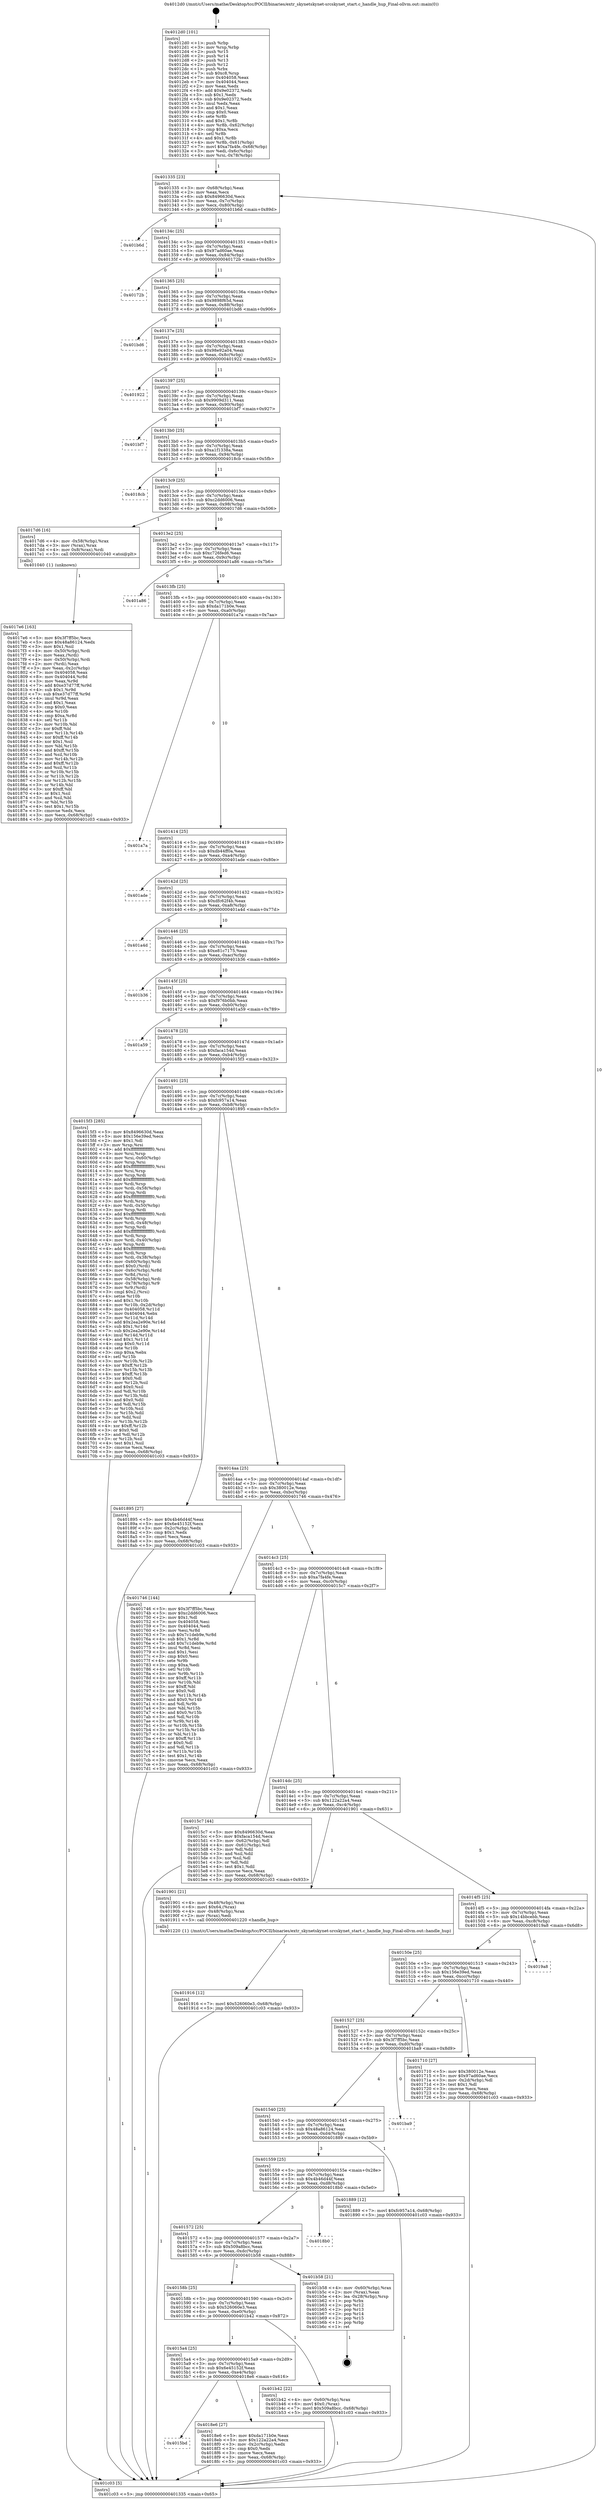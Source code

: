 digraph "0x4012d0" {
  label = "0x4012d0 (/mnt/c/Users/mathe/Desktop/tcc/POCII/binaries/extr_skynetskynet-srcskynet_start.c_handle_hup_Final-ollvm.out::main(0))"
  labelloc = "t"
  node[shape=record]

  Entry [label="",width=0.3,height=0.3,shape=circle,fillcolor=black,style=filled]
  "0x401335" [label="{
     0x401335 [23]\l
     | [instrs]\l
     &nbsp;&nbsp;0x401335 \<+3\>: mov -0x68(%rbp),%eax\l
     &nbsp;&nbsp;0x401338 \<+2\>: mov %eax,%ecx\l
     &nbsp;&nbsp;0x40133a \<+6\>: sub $0x8496630d,%ecx\l
     &nbsp;&nbsp;0x401340 \<+3\>: mov %eax,-0x7c(%rbp)\l
     &nbsp;&nbsp;0x401343 \<+3\>: mov %ecx,-0x80(%rbp)\l
     &nbsp;&nbsp;0x401346 \<+6\>: je 0000000000401b6d \<main+0x89d\>\l
  }"]
  "0x401b6d" [label="{
     0x401b6d\l
  }", style=dashed]
  "0x40134c" [label="{
     0x40134c [25]\l
     | [instrs]\l
     &nbsp;&nbsp;0x40134c \<+5\>: jmp 0000000000401351 \<main+0x81\>\l
     &nbsp;&nbsp;0x401351 \<+3\>: mov -0x7c(%rbp),%eax\l
     &nbsp;&nbsp;0x401354 \<+5\>: sub $0x97ad60ae,%eax\l
     &nbsp;&nbsp;0x401359 \<+6\>: mov %eax,-0x84(%rbp)\l
     &nbsp;&nbsp;0x40135f \<+6\>: je 000000000040172b \<main+0x45b\>\l
  }"]
  Exit [label="",width=0.3,height=0.3,shape=circle,fillcolor=black,style=filled,peripheries=2]
  "0x40172b" [label="{
     0x40172b\l
  }", style=dashed]
  "0x401365" [label="{
     0x401365 [25]\l
     | [instrs]\l
     &nbsp;&nbsp;0x401365 \<+5\>: jmp 000000000040136a \<main+0x9a\>\l
     &nbsp;&nbsp;0x40136a \<+3\>: mov -0x7c(%rbp),%eax\l
     &nbsp;&nbsp;0x40136d \<+5\>: sub $0x9898f65d,%eax\l
     &nbsp;&nbsp;0x401372 \<+6\>: mov %eax,-0x88(%rbp)\l
     &nbsp;&nbsp;0x401378 \<+6\>: je 0000000000401bd6 \<main+0x906\>\l
  }"]
  "0x401916" [label="{
     0x401916 [12]\l
     | [instrs]\l
     &nbsp;&nbsp;0x401916 \<+7\>: movl $0x526060e3,-0x68(%rbp)\l
     &nbsp;&nbsp;0x40191d \<+5\>: jmp 0000000000401c03 \<main+0x933\>\l
  }"]
  "0x401bd6" [label="{
     0x401bd6\l
  }", style=dashed]
  "0x40137e" [label="{
     0x40137e [25]\l
     | [instrs]\l
     &nbsp;&nbsp;0x40137e \<+5\>: jmp 0000000000401383 \<main+0xb3\>\l
     &nbsp;&nbsp;0x401383 \<+3\>: mov -0x7c(%rbp),%eax\l
     &nbsp;&nbsp;0x401386 \<+5\>: sub $0x98e92a04,%eax\l
     &nbsp;&nbsp;0x40138b \<+6\>: mov %eax,-0x8c(%rbp)\l
     &nbsp;&nbsp;0x401391 \<+6\>: je 0000000000401922 \<main+0x652\>\l
  }"]
  "0x4015bd" [label="{
     0x4015bd\l
  }", style=dashed]
  "0x401922" [label="{
     0x401922\l
  }", style=dashed]
  "0x401397" [label="{
     0x401397 [25]\l
     | [instrs]\l
     &nbsp;&nbsp;0x401397 \<+5\>: jmp 000000000040139c \<main+0xcc\>\l
     &nbsp;&nbsp;0x40139c \<+3\>: mov -0x7c(%rbp),%eax\l
     &nbsp;&nbsp;0x40139f \<+5\>: sub $0x9909d311,%eax\l
     &nbsp;&nbsp;0x4013a4 \<+6\>: mov %eax,-0x90(%rbp)\l
     &nbsp;&nbsp;0x4013aa \<+6\>: je 0000000000401bf7 \<main+0x927\>\l
  }"]
  "0x4018e6" [label="{
     0x4018e6 [27]\l
     | [instrs]\l
     &nbsp;&nbsp;0x4018e6 \<+5\>: mov $0xda171b0e,%eax\l
     &nbsp;&nbsp;0x4018eb \<+5\>: mov $0x122a22a4,%ecx\l
     &nbsp;&nbsp;0x4018f0 \<+3\>: mov -0x2c(%rbp),%edx\l
     &nbsp;&nbsp;0x4018f3 \<+3\>: cmp $0x0,%edx\l
     &nbsp;&nbsp;0x4018f6 \<+3\>: cmove %ecx,%eax\l
     &nbsp;&nbsp;0x4018f9 \<+3\>: mov %eax,-0x68(%rbp)\l
     &nbsp;&nbsp;0x4018fc \<+5\>: jmp 0000000000401c03 \<main+0x933\>\l
  }"]
  "0x401bf7" [label="{
     0x401bf7\l
  }", style=dashed]
  "0x4013b0" [label="{
     0x4013b0 [25]\l
     | [instrs]\l
     &nbsp;&nbsp;0x4013b0 \<+5\>: jmp 00000000004013b5 \<main+0xe5\>\l
     &nbsp;&nbsp;0x4013b5 \<+3\>: mov -0x7c(%rbp),%eax\l
     &nbsp;&nbsp;0x4013b8 \<+5\>: sub $0xa1f1338a,%eax\l
     &nbsp;&nbsp;0x4013bd \<+6\>: mov %eax,-0x94(%rbp)\l
     &nbsp;&nbsp;0x4013c3 \<+6\>: je 00000000004018cb \<main+0x5fb\>\l
  }"]
  "0x4015a4" [label="{
     0x4015a4 [25]\l
     | [instrs]\l
     &nbsp;&nbsp;0x4015a4 \<+5\>: jmp 00000000004015a9 \<main+0x2d9\>\l
     &nbsp;&nbsp;0x4015a9 \<+3\>: mov -0x7c(%rbp),%eax\l
     &nbsp;&nbsp;0x4015ac \<+5\>: sub $0x6e45152f,%eax\l
     &nbsp;&nbsp;0x4015b1 \<+6\>: mov %eax,-0xe4(%rbp)\l
     &nbsp;&nbsp;0x4015b7 \<+6\>: je 00000000004018e6 \<main+0x616\>\l
  }"]
  "0x4018cb" [label="{
     0x4018cb\l
  }", style=dashed]
  "0x4013c9" [label="{
     0x4013c9 [25]\l
     | [instrs]\l
     &nbsp;&nbsp;0x4013c9 \<+5\>: jmp 00000000004013ce \<main+0xfe\>\l
     &nbsp;&nbsp;0x4013ce \<+3\>: mov -0x7c(%rbp),%eax\l
     &nbsp;&nbsp;0x4013d1 \<+5\>: sub $0xc2dd6006,%eax\l
     &nbsp;&nbsp;0x4013d6 \<+6\>: mov %eax,-0x98(%rbp)\l
     &nbsp;&nbsp;0x4013dc \<+6\>: je 00000000004017d6 \<main+0x506\>\l
  }"]
  "0x401b42" [label="{
     0x401b42 [22]\l
     | [instrs]\l
     &nbsp;&nbsp;0x401b42 \<+4\>: mov -0x60(%rbp),%rax\l
     &nbsp;&nbsp;0x401b46 \<+6\>: movl $0x0,(%rax)\l
     &nbsp;&nbsp;0x401b4c \<+7\>: movl $0x509a8bcc,-0x68(%rbp)\l
     &nbsp;&nbsp;0x401b53 \<+5\>: jmp 0000000000401c03 \<main+0x933\>\l
  }"]
  "0x4017d6" [label="{
     0x4017d6 [16]\l
     | [instrs]\l
     &nbsp;&nbsp;0x4017d6 \<+4\>: mov -0x58(%rbp),%rax\l
     &nbsp;&nbsp;0x4017da \<+3\>: mov (%rax),%rax\l
     &nbsp;&nbsp;0x4017dd \<+4\>: mov 0x8(%rax),%rdi\l
     &nbsp;&nbsp;0x4017e1 \<+5\>: call 0000000000401040 \<atoi@plt\>\l
     | [calls]\l
     &nbsp;&nbsp;0x401040 \{1\} (unknown)\l
  }"]
  "0x4013e2" [label="{
     0x4013e2 [25]\l
     | [instrs]\l
     &nbsp;&nbsp;0x4013e2 \<+5\>: jmp 00000000004013e7 \<main+0x117\>\l
     &nbsp;&nbsp;0x4013e7 \<+3\>: mov -0x7c(%rbp),%eax\l
     &nbsp;&nbsp;0x4013ea \<+5\>: sub $0xc726fed6,%eax\l
     &nbsp;&nbsp;0x4013ef \<+6\>: mov %eax,-0x9c(%rbp)\l
     &nbsp;&nbsp;0x4013f5 \<+6\>: je 0000000000401a86 \<main+0x7b6\>\l
  }"]
  "0x40158b" [label="{
     0x40158b [25]\l
     | [instrs]\l
     &nbsp;&nbsp;0x40158b \<+5\>: jmp 0000000000401590 \<main+0x2c0\>\l
     &nbsp;&nbsp;0x401590 \<+3\>: mov -0x7c(%rbp),%eax\l
     &nbsp;&nbsp;0x401593 \<+5\>: sub $0x526060e3,%eax\l
     &nbsp;&nbsp;0x401598 \<+6\>: mov %eax,-0xe0(%rbp)\l
     &nbsp;&nbsp;0x40159e \<+6\>: je 0000000000401b42 \<main+0x872\>\l
  }"]
  "0x401a86" [label="{
     0x401a86\l
  }", style=dashed]
  "0x4013fb" [label="{
     0x4013fb [25]\l
     | [instrs]\l
     &nbsp;&nbsp;0x4013fb \<+5\>: jmp 0000000000401400 \<main+0x130\>\l
     &nbsp;&nbsp;0x401400 \<+3\>: mov -0x7c(%rbp),%eax\l
     &nbsp;&nbsp;0x401403 \<+5\>: sub $0xda171b0e,%eax\l
     &nbsp;&nbsp;0x401408 \<+6\>: mov %eax,-0xa0(%rbp)\l
     &nbsp;&nbsp;0x40140e \<+6\>: je 0000000000401a7a \<main+0x7aa\>\l
  }"]
  "0x401b58" [label="{
     0x401b58 [21]\l
     | [instrs]\l
     &nbsp;&nbsp;0x401b58 \<+4\>: mov -0x60(%rbp),%rax\l
     &nbsp;&nbsp;0x401b5c \<+2\>: mov (%rax),%eax\l
     &nbsp;&nbsp;0x401b5e \<+4\>: lea -0x28(%rbp),%rsp\l
     &nbsp;&nbsp;0x401b62 \<+1\>: pop %rbx\l
     &nbsp;&nbsp;0x401b63 \<+2\>: pop %r12\l
     &nbsp;&nbsp;0x401b65 \<+2\>: pop %r13\l
     &nbsp;&nbsp;0x401b67 \<+2\>: pop %r14\l
     &nbsp;&nbsp;0x401b69 \<+2\>: pop %r15\l
     &nbsp;&nbsp;0x401b6b \<+1\>: pop %rbp\l
     &nbsp;&nbsp;0x401b6c \<+1\>: ret\l
  }"]
  "0x401a7a" [label="{
     0x401a7a\l
  }", style=dashed]
  "0x401414" [label="{
     0x401414 [25]\l
     | [instrs]\l
     &nbsp;&nbsp;0x401414 \<+5\>: jmp 0000000000401419 \<main+0x149\>\l
     &nbsp;&nbsp;0x401419 \<+3\>: mov -0x7c(%rbp),%eax\l
     &nbsp;&nbsp;0x40141c \<+5\>: sub $0xdb44ff0a,%eax\l
     &nbsp;&nbsp;0x401421 \<+6\>: mov %eax,-0xa4(%rbp)\l
     &nbsp;&nbsp;0x401427 \<+6\>: je 0000000000401ade \<main+0x80e\>\l
  }"]
  "0x401572" [label="{
     0x401572 [25]\l
     | [instrs]\l
     &nbsp;&nbsp;0x401572 \<+5\>: jmp 0000000000401577 \<main+0x2a7\>\l
     &nbsp;&nbsp;0x401577 \<+3\>: mov -0x7c(%rbp),%eax\l
     &nbsp;&nbsp;0x40157a \<+5\>: sub $0x509a8bcc,%eax\l
     &nbsp;&nbsp;0x40157f \<+6\>: mov %eax,-0xdc(%rbp)\l
     &nbsp;&nbsp;0x401585 \<+6\>: je 0000000000401b58 \<main+0x888\>\l
  }"]
  "0x401ade" [label="{
     0x401ade\l
  }", style=dashed]
  "0x40142d" [label="{
     0x40142d [25]\l
     | [instrs]\l
     &nbsp;&nbsp;0x40142d \<+5\>: jmp 0000000000401432 \<main+0x162\>\l
     &nbsp;&nbsp;0x401432 \<+3\>: mov -0x7c(%rbp),%eax\l
     &nbsp;&nbsp;0x401435 \<+5\>: sub $0xdfc62f4b,%eax\l
     &nbsp;&nbsp;0x40143a \<+6\>: mov %eax,-0xa8(%rbp)\l
     &nbsp;&nbsp;0x401440 \<+6\>: je 0000000000401a4d \<main+0x77d\>\l
  }"]
  "0x4018b0" [label="{
     0x4018b0\l
  }", style=dashed]
  "0x401a4d" [label="{
     0x401a4d\l
  }", style=dashed]
  "0x401446" [label="{
     0x401446 [25]\l
     | [instrs]\l
     &nbsp;&nbsp;0x401446 \<+5\>: jmp 000000000040144b \<main+0x17b\>\l
     &nbsp;&nbsp;0x40144b \<+3\>: mov -0x7c(%rbp),%eax\l
     &nbsp;&nbsp;0x40144e \<+5\>: sub $0xe81c7175,%eax\l
     &nbsp;&nbsp;0x401453 \<+6\>: mov %eax,-0xac(%rbp)\l
     &nbsp;&nbsp;0x401459 \<+6\>: je 0000000000401b36 \<main+0x866\>\l
  }"]
  "0x401559" [label="{
     0x401559 [25]\l
     | [instrs]\l
     &nbsp;&nbsp;0x401559 \<+5\>: jmp 000000000040155e \<main+0x28e\>\l
     &nbsp;&nbsp;0x40155e \<+3\>: mov -0x7c(%rbp),%eax\l
     &nbsp;&nbsp;0x401561 \<+5\>: sub $0x4b46d44f,%eax\l
     &nbsp;&nbsp;0x401566 \<+6\>: mov %eax,-0xd8(%rbp)\l
     &nbsp;&nbsp;0x40156c \<+6\>: je 00000000004018b0 \<main+0x5e0\>\l
  }"]
  "0x401b36" [label="{
     0x401b36\l
  }", style=dashed]
  "0x40145f" [label="{
     0x40145f [25]\l
     | [instrs]\l
     &nbsp;&nbsp;0x40145f \<+5\>: jmp 0000000000401464 \<main+0x194\>\l
     &nbsp;&nbsp;0x401464 \<+3\>: mov -0x7c(%rbp),%eax\l
     &nbsp;&nbsp;0x401467 \<+5\>: sub $0xf976b0bb,%eax\l
     &nbsp;&nbsp;0x40146c \<+6\>: mov %eax,-0xb0(%rbp)\l
     &nbsp;&nbsp;0x401472 \<+6\>: je 0000000000401a59 \<main+0x789\>\l
  }"]
  "0x401889" [label="{
     0x401889 [12]\l
     | [instrs]\l
     &nbsp;&nbsp;0x401889 \<+7\>: movl $0xfc957a14,-0x68(%rbp)\l
     &nbsp;&nbsp;0x401890 \<+5\>: jmp 0000000000401c03 \<main+0x933\>\l
  }"]
  "0x401a59" [label="{
     0x401a59\l
  }", style=dashed]
  "0x401478" [label="{
     0x401478 [25]\l
     | [instrs]\l
     &nbsp;&nbsp;0x401478 \<+5\>: jmp 000000000040147d \<main+0x1ad\>\l
     &nbsp;&nbsp;0x40147d \<+3\>: mov -0x7c(%rbp),%eax\l
     &nbsp;&nbsp;0x401480 \<+5\>: sub $0xfaca154d,%eax\l
     &nbsp;&nbsp;0x401485 \<+6\>: mov %eax,-0xb4(%rbp)\l
     &nbsp;&nbsp;0x40148b \<+6\>: je 00000000004015f3 \<main+0x323\>\l
  }"]
  "0x401540" [label="{
     0x401540 [25]\l
     | [instrs]\l
     &nbsp;&nbsp;0x401540 \<+5\>: jmp 0000000000401545 \<main+0x275\>\l
     &nbsp;&nbsp;0x401545 \<+3\>: mov -0x7c(%rbp),%eax\l
     &nbsp;&nbsp;0x401548 \<+5\>: sub $0x48a86124,%eax\l
     &nbsp;&nbsp;0x40154d \<+6\>: mov %eax,-0xd4(%rbp)\l
     &nbsp;&nbsp;0x401553 \<+6\>: je 0000000000401889 \<main+0x5b9\>\l
  }"]
  "0x4015f3" [label="{
     0x4015f3 [285]\l
     | [instrs]\l
     &nbsp;&nbsp;0x4015f3 \<+5\>: mov $0x8496630d,%eax\l
     &nbsp;&nbsp;0x4015f8 \<+5\>: mov $0x156e39ed,%ecx\l
     &nbsp;&nbsp;0x4015fd \<+2\>: mov $0x1,%dl\l
     &nbsp;&nbsp;0x4015ff \<+3\>: mov %rsp,%rsi\l
     &nbsp;&nbsp;0x401602 \<+4\>: add $0xfffffffffffffff0,%rsi\l
     &nbsp;&nbsp;0x401606 \<+3\>: mov %rsi,%rsp\l
     &nbsp;&nbsp;0x401609 \<+4\>: mov %rsi,-0x60(%rbp)\l
     &nbsp;&nbsp;0x40160d \<+3\>: mov %rsp,%rsi\l
     &nbsp;&nbsp;0x401610 \<+4\>: add $0xfffffffffffffff0,%rsi\l
     &nbsp;&nbsp;0x401614 \<+3\>: mov %rsi,%rsp\l
     &nbsp;&nbsp;0x401617 \<+3\>: mov %rsp,%rdi\l
     &nbsp;&nbsp;0x40161a \<+4\>: add $0xfffffffffffffff0,%rdi\l
     &nbsp;&nbsp;0x40161e \<+3\>: mov %rdi,%rsp\l
     &nbsp;&nbsp;0x401621 \<+4\>: mov %rdi,-0x58(%rbp)\l
     &nbsp;&nbsp;0x401625 \<+3\>: mov %rsp,%rdi\l
     &nbsp;&nbsp;0x401628 \<+4\>: add $0xfffffffffffffff0,%rdi\l
     &nbsp;&nbsp;0x40162c \<+3\>: mov %rdi,%rsp\l
     &nbsp;&nbsp;0x40162f \<+4\>: mov %rdi,-0x50(%rbp)\l
     &nbsp;&nbsp;0x401633 \<+3\>: mov %rsp,%rdi\l
     &nbsp;&nbsp;0x401636 \<+4\>: add $0xfffffffffffffff0,%rdi\l
     &nbsp;&nbsp;0x40163a \<+3\>: mov %rdi,%rsp\l
     &nbsp;&nbsp;0x40163d \<+4\>: mov %rdi,-0x48(%rbp)\l
     &nbsp;&nbsp;0x401641 \<+3\>: mov %rsp,%rdi\l
     &nbsp;&nbsp;0x401644 \<+4\>: add $0xfffffffffffffff0,%rdi\l
     &nbsp;&nbsp;0x401648 \<+3\>: mov %rdi,%rsp\l
     &nbsp;&nbsp;0x40164b \<+4\>: mov %rdi,-0x40(%rbp)\l
     &nbsp;&nbsp;0x40164f \<+3\>: mov %rsp,%rdi\l
     &nbsp;&nbsp;0x401652 \<+4\>: add $0xfffffffffffffff0,%rdi\l
     &nbsp;&nbsp;0x401656 \<+3\>: mov %rdi,%rsp\l
     &nbsp;&nbsp;0x401659 \<+4\>: mov %rdi,-0x38(%rbp)\l
     &nbsp;&nbsp;0x40165d \<+4\>: mov -0x60(%rbp),%rdi\l
     &nbsp;&nbsp;0x401661 \<+6\>: movl $0x0,(%rdi)\l
     &nbsp;&nbsp;0x401667 \<+4\>: mov -0x6c(%rbp),%r8d\l
     &nbsp;&nbsp;0x40166b \<+3\>: mov %r8d,(%rsi)\l
     &nbsp;&nbsp;0x40166e \<+4\>: mov -0x58(%rbp),%rdi\l
     &nbsp;&nbsp;0x401672 \<+4\>: mov -0x78(%rbp),%r9\l
     &nbsp;&nbsp;0x401676 \<+3\>: mov %r9,(%rdi)\l
     &nbsp;&nbsp;0x401679 \<+3\>: cmpl $0x2,(%rsi)\l
     &nbsp;&nbsp;0x40167c \<+4\>: setne %r10b\l
     &nbsp;&nbsp;0x401680 \<+4\>: and $0x1,%r10b\l
     &nbsp;&nbsp;0x401684 \<+4\>: mov %r10b,-0x2d(%rbp)\l
     &nbsp;&nbsp;0x401688 \<+8\>: mov 0x404058,%r11d\l
     &nbsp;&nbsp;0x401690 \<+7\>: mov 0x404044,%ebx\l
     &nbsp;&nbsp;0x401697 \<+3\>: mov %r11d,%r14d\l
     &nbsp;&nbsp;0x40169a \<+7\>: add $0x2ea2e90e,%r14d\l
     &nbsp;&nbsp;0x4016a1 \<+4\>: sub $0x1,%r14d\l
     &nbsp;&nbsp;0x4016a5 \<+7\>: sub $0x2ea2e90e,%r14d\l
     &nbsp;&nbsp;0x4016ac \<+4\>: imul %r14d,%r11d\l
     &nbsp;&nbsp;0x4016b0 \<+4\>: and $0x1,%r11d\l
     &nbsp;&nbsp;0x4016b4 \<+4\>: cmp $0x0,%r11d\l
     &nbsp;&nbsp;0x4016b8 \<+4\>: sete %r10b\l
     &nbsp;&nbsp;0x4016bc \<+3\>: cmp $0xa,%ebx\l
     &nbsp;&nbsp;0x4016bf \<+4\>: setl %r15b\l
     &nbsp;&nbsp;0x4016c3 \<+3\>: mov %r10b,%r12b\l
     &nbsp;&nbsp;0x4016c6 \<+4\>: xor $0xff,%r12b\l
     &nbsp;&nbsp;0x4016ca \<+3\>: mov %r15b,%r13b\l
     &nbsp;&nbsp;0x4016cd \<+4\>: xor $0xff,%r13b\l
     &nbsp;&nbsp;0x4016d1 \<+3\>: xor $0x0,%dl\l
     &nbsp;&nbsp;0x4016d4 \<+3\>: mov %r12b,%sil\l
     &nbsp;&nbsp;0x4016d7 \<+4\>: and $0x0,%sil\l
     &nbsp;&nbsp;0x4016db \<+3\>: and %dl,%r10b\l
     &nbsp;&nbsp;0x4016de \<+3\>: mov %r13b,%dil\l
     &nbsp;&nbsp;0x4016e1 \<+4\>: and $0x0,%dil\l
     &nbsp;&nbsp;0x4016e5 \<+3\>: and %dl,%r15b\l
     &nbsp;&nbsp;0x4016e8 \<+3\>: or %r10b,%sil\l
     &nbsp;&nbsp;0x4016eb \<+3\>: or %r15b,%dil\l
     &nbsp;&nbsp;0x4016ee \<+3\>: xor %dil,%sil\l
     &nbsp;&nbsp;0x4016f1 \<+3\>: or %r13b,%r12b\l
     &nbsp;&nbsp;0x4016f4 \<+4\>: xor $0xff,%r12b\l
     &nbsp;&nbsp;0x4016f8 \<+3\>: or $0x0,%dl\l
     &nbsp;&nbsp;0x4016fb \<+3\>: and %dl,%r12b\l
     &nbsp;&nbsp;0x4016fe \<+3\>: or %r12b,%sil\l
     &nbsp;&nbsp;0x401701 \<+4\>: test $0x1,%sil\l
     &nbsp;&nbsp;0x401705 \<+3\>: cmovne %ecx,%eax\l
     &nbsp;&nbsp;0x401708 \<+3\>: mov %eax,-0x68(%rbp)\l
     &nbsp;&nbsp;0x40170b \<+5\>: jmp 0000000000401c03 \<main+0x933\>\l
  }"]
  "0x401491" [label="{
     0x401491 [25]\l
     | [instrs]\l
     &nbsp;&nbsp;0x401491 \<+5\>: jmp 0000000000401496 \<main+0x1c6\>\l
     &nbsp;&nbsp;0x401496 \<+3\>: mov -0x7c(%rbp),%eax\l
     &nbsp;&nbsp;0x401499 \<+5\>: sub $0xfc957a14,%eax\l
     &nbsp;&nbsp;0x40149e \<+6\>: mov %eax,-0xb8(%rbp)\l
     &nbsp;&nbsp;0x4014a4 \<+6\>: je 0000000000401895 \<main+0x5c5\>\l
  }"]
  "0x401ba9" [label="{
     0x401ba9\l
  }", style=dashed]
  "0x401895" [label="{
     0x401895 [27]\l
     | [instrs]\l
     &nbsp;&nbsp;0x401895 \<+5\>: mov $0x4b46d44f,%eax\l
     &nbsp;&nbsp;0x40189a \<+5\>: mov $0x6e45152f,%ecx\l
     &nbsp;&nbsp;0x40189f \<+3\>: mov -0x2c(%rbp),%edx\l
     &nbsp;&nbsp;0x4018a2 \<+3\>: cmp $0x1,%edx\l
     &nbsp;&nbsp;0x4018a5 \<+3\>: cmovl %ecx,%eax\l
     &nbsp;&nbsp;0x4018a8 \<+3\>: mov %eax,-0x68(%rbp)\l
     &nbsp;&nbsp;0x4018ab \<+5\>: jmp 0000000000401c03 \<main+0x933\>\l
  }"]
  "0x4014aa" [label="{
     0x4014aa [25]\l
     | [instrs]\l
     &nbsp;&nbsp;0x4014aa \<+5\>: jmp 00000000004014af \<main+0x1df\>\l
     &nbsp;&nbsp;0x4014af \<+3\>: mov -0x7c(%rbp),%eax\l
     &nbsp;&nbsp;0x4014b2 \<+5\>: sub $0x380012e,%eax\l
     &nbsp;&nbsp;0x4014b7 \<+6\>: mov %eax,-0xbc(%rbp)\l
     &nbsp;&nbsp;0x4014bd \<+6\>: je 0000000000401746 \<main+0x476\>\l
  }"]
  "0x4017e6" [label="{
     0x4017e6 [163]\l
     | [instrs]\l
     &nbsp;&nbsp;0x4017e6 \<+5\>: mov $0x3f7ff5bc,%ecx\l
     &nbsp;&nbsp;0x4017eb \<+5\>: mov $0x48a86124,%edx\l
     &nbsp;&nbsp;0x4017f0 \<+3\>: mov $0x1,%sil\l
     &nbsp;&nbsp;0x4017f3 \<+4\>: mov -0x50(%rbp),%rdi\l
     &nbsp;&nbsp;0x4017f7 \<+2\>: mov %eax,(%rdi)\l
     &nbsp;&nbsp;0x4017f9 \<+4\>: mov -0x50(%rbp),%rdi\l
     &nbsp;&nbsp;0x4017fd \<+2\>: mov (%rdi),%eax\l
     &nbsp;&nbsp;0x4017ff \<+3\>: mov %eax,-0x2c(%rbp)\l
     &nbsp;&nbsp;0x401802 \<+7\>: mov 0x404058,%eax\l
     &nbsp;&nbsp;0x401809 \<+8\>: mov 0x404044,%r8d\l
     &nbsp;&nbsp;0x401811 \<+3\>: mov %eax,%r9d\l
     &nbsp;&nbsp;0x401814 \<+7\>: add $0xe37d77ff,%r9d\l
     &nbsp;&nbsp;0x40181b \<+4\>: sub $0x1,%r9d\l
     &nbsp;&nbsp;0x40181f \<+7\>: sub $0xe37d77ff,%r9d\l
     &nbsp;&nbsp;0x401826 \<+4\>: imul %r9d,%eax\l
     &nbsp;&nbsp;0x40182a \<+3\>: and $0x1,%eax\l
     &nbsp;&nbsp;0x40182d \<+3\>: cmp $0x0,%eax\l
     &nbsp;&nbsp;0x401830 \<+4\>: sete %r10b\l
     &nbsp;&nbsp;0x401834 \<+4\>: cmp $0xa,%r8d\l
     &nbsp;&nbsp;0x401838 \<+4\>: setl %r11b\l
     &nbsp;&nbsp;0x40183c \<+3\>: mov %r10b,%bl\l
     &nbsp;&nbsp;0x40183f \<+3\>: xor $0xff,%bl\l
     &nbsp;&nbsp;0x401842 \<+3\>: mov %r11b,%r14b\l
     &nbsp;&nbsp;0x401845 \<+4\>: xor $0xff,%r14b\l
     &nbsp;&nbsp;0x401849 \<+4\>: xor $0x1,%sil\l
     &nbsp;&nbsp;0x40184d \<+3\>: mov %bl,%r15b\l
     &nbsp;&nbsp;0x401850 \<+4\>: and $0xff,%r15b\l
     &nbsp;&nbsp;0x401854 \<+3\>: and %sil,%r10b\l
     &nbsp;&nbsp;0x401857 \<+3\>: mov %r14b,%r12b\l
     &nbsp;&nbsp;0x40185a \<+4\>: and $0xff,%r12b\l
     &nbsp;&nbsp;0x40185e \<+3\>: and %sil,%r11b\l
     &nbsp;&nbsp;0x401861 \<+3\>: or %r10b,%r15b\l
     &nbsp;&nbsp;0x401864 \<+3\>: or %r11b,%r12b\l
     &nbsp;&nbsp;0x401867 \<+3\>: xor %r12b,%r15b\l
     &nbsp;&nbsp;0x40186a \<+3\>: or %r14b,%bl\l
     &nbsp;&nbsp;0x40186d \<+3\>: xor $0xff,%bl\l
     &nbsp;&nbsp;0x401870 \<+4\>: or $0x1,%sil\l
     &nbsp;&nbsp;0x401874 \<+3\>: and %sil,%bl\l
     &nbsp;&nbsp;0x401877 \<+3\>: or %bl,%r15b\l
     &nbsp;&nbsp;0x40187a \<+4\>: test $0x1,%r15b\l
     &nbsp;&nbsp;0x40187e \<+3\>: cmovne %edx,%ecx\l
     &nbsp;&nbsp;0x401881 \<+3\>: mov %ecx,-0x68(%rbp)\l
     &nbsp;&nbsp;0x401884 \<+5\>: jmp 0000000000401c03 \<main+0x933\>\l
  }"]
  "0x401746" [label="{
     0x401746 [144]\l
     | [instrs]\l
     &nbsp;&nbsp;0x401746 \<+5\>: mov $0x3f7ff5bc,%eax\l
     &nbsp;&nbsp;0x40174b \<+5\>: mov $0xc2dd6006,%ecx\l
     &nbsp;&nbsp;0x401750 \<+2\>: mov $0x1,%dl\l
     &nbsp;&nbsp;0x401752 \<+7\>: mov 0x404058,%esi\l
     &nbsp;&nbsp;0x401759 \<+7\>: mov 0x404044,%edi\l
     &nbsp;&nbsp;0x401760 \<+3\>: mov %esi,%r8d\l
     &nbsp;&nbsp;0x401763 \<+7\>: sub $0x7c1deb9e,%r8d\l
     &nbsp;&nbsp;0x40176a \<+4\>: sub $0x1,%r8d\l
     &nbsp;&nbsp;0x40176e \<+7\>: add $0x7c1deb9e,%r8d\l
     &nbsp;&nbsp;0x401775 \<+4\>: imul %r8d,%esi\l
     &nbsp;&nbsp;0x401779 \<+3\>: and $0x1,%esi\l
     &nbsp;&nbsp;0x40177c \<+3\>: cmp $0x0,%esi\l
     &nbsp;&nbsp;0x40177f \<+4\>: sete %r9b\l
     &nbsp;&nbsp;0x401783 \<+3\>: cmp $0xa,%edi\l
     &nbsp;&nbsp;0x401786 \<+4\>: setl %r10b\l
     &nbsp;&nbsp;0x40178a \<+3\>: mov %r9b,%r11b\l
     &nbsp;&nbsp;0x40178d \<+4\>: xor $0xff,%r11b\l
     &nbsp;&nbsp;0x401791 \<+3\>: mov %r10b,%bl\l
     &nbsp;&nbsp;0x401794 \<+3\>: xor $0xff,%bl\l
     &nbsp;&nbsp;0x401797 \<+3\>: xor $0x0,%dl\l
     &nbsp;&nbsp;0x40179a \<+3\>: mov %r11b,%r14b\l
     &nbsp;&nbsp;0x40179d \<+4\>: and $0x0,%r14b\l
     &nbsp;&nbsp;0x4017a1 \<+3\>: and %dl,%r9b\l
     &nbsp;&nbsp;0x4017a4 \<+3\>: mov %bl,%r15b\l
     &nbsp;&nbsp;0x4017a7 \<+4\>: and $0x0,%r15b\l
     &nbsp;&nbsp;0x4017ab \<+3\>: and %dl,%r10b\l
     &nbsp;&nbsp;0x4017ae \<+3\>: or %r9b,%r14b\l
     &nbsp;&nbsp;0x4017b1 \<+3\>: or %r10b,%r15b\l
     &nbsp;&nbsp;0x4017b4 \<+3\>: xor %r15b,%r14b\l
     &nbsp;&nbsp;0x4017b7 \<+3\>: or %bl,%r11b\l
     &nbsp;&nbsp;0x4017ba \<+4\>: xor $0xff,%r11b\l
     &nbsp;&nbsp;0x4017be \<+3\>: or $0x0,%dl\l
     &nbsp;&nbsp;0x4017c1 \<+3\>: and %dl,%r11b\l
     &nbsp;&nbsp;0x4017c4 \<+3\>: or %r11b,%r14b\l
     &nbsp;&nbsp;0x4017c7 \<+4\>: test $0x1,%r14b\l
     &nbsp;&nbsp;0x4017cb \<+3\>: cmovne %ecx,%eax\l
     &nbsp;&nbsp;0x4017ce \<+3\>: mov %eax,-0x68(%rbp)\l
     &nbsp;&nbsp;0x4017d1 \<+5\>: jmp 0000000000401c03 \<main+0x933\>\l
  }"]
  "0x4014c3" [label="{
     0x4014c3 [25]\l
     | [instrs]\l
     &nbsp;&nbsp;0x4014c3 \<+5\>: jmp 00000000004014c8 \<main+0x1f8\>\l
     &nbsp;&nbsp;0x4014c8 \<+3\>: mov -0x7c(%rbp),%eax\l
     &nbsp;&nbsp;0x4014cb \<+5\>: sub $0xa7fa4fe,%eax\l
     &nbsp;&nbsp;0x4014d0 \<+6\>: mov %eax,-0xc0(%rbp)\l
     &nbsp;&nbsp;0x4014d6 \<+6\>: je 00000000004015c7 \<main+0x2f7\>\l
  }"]
  "0x401527" [label="{
     0x401527 [25]\l
     | [instrs]\l
     &nbsp;&nbsp;0x401527 \<+5\>: jmp 000000000040152c \<main+0x25c\>\l
     &nbsp;&nbsp;0x40152c \<+3\>: mov -0x7c(%rbp),%eax\l
     &nbsp;&nbsp;0x40152f \<+5\>: sub $0x3f7ff5bc,%eax\l
     &nbsp;&nbsp;0x401534 \<+6\>: mov %eax,-0xd0(%rbp)\l
     &nbsp;&nbsp;0x40153a \<+6\>: je 0000000000401ba9 \<main+0x8d9\>\l
  }"]
  "0x4015c7" [label="{
     0x4015c7 [44]\l
     | [instrs]\l
     &nbsp;&nbsp;0x4015c7 \<+5\>: mov $0x8496630d,%eax\l
     &nbsp;&nbsp;0x4015cc \<+5\>: mov $0xfaca154d,%ecx\l
     &nbsp;&nbsp;0x4015d1 \<+3\>: mov -0x62(%rbp),%dl\l
     &nbsp;&nbsp;0x4015d4 \<+4\>: mov -0x61(%rbp),%sil\l
     &nbsp;&nbsp;0x4015d8 \<+3\>: mov %dl,%dil\l
     &nbsp;&nbsp;0x4015db \<+3\>: and %sil,%dil\l
     &nbsp;&nbsp;0x4015de \<+3\>: xor %sil,%dl\l
     &nbsp;&nbsp;0x4015e1 \<+3\>: or %dl,%dil\l
     &nbsp;&nbsp;0x4015e4 \<+4\>: test $0x1,%dil\l
     &nbsp;&nbsp;0x4015e8 \<+3\>: cmovne %ecx,%eax\l
     &nbsp;&nbsp;0x4015eb \<+3\>: mov %eax,-0x68(%rbp)\l
     &nbsp;&nbsp;0x4015ee \<+5\>: jmp 0000000000401c03 \<main+0x933\>\l
  }"]
  "0x4014dc" [label="{
     0x4014dc [25]\l
     | [instrs]\l
     &nbsp;&nbsp;0x4014dc \<+5\>: jmp 00000000004014e1 \<main+0x211\>\l
     &nbsp;&nbsp;0x4014e1 \<+3\>: mov -0x7c(%rbp),%eax\l
     &nbsp;&nbsp;0x4014e4 \<+5\>: sub $0x122a22a4,%eax\l
     &nbsp;&nbsp;0x4014e9 \<+6\>: mov %eax,-0xc4(%rbp)\l
     &nbsp;&nbsp;0x4014ef \<+6\>: je 0000000000401901 \<main+0x631\>\l
  }"]
  "0x401c03" [label="{
     0x401c03 [5]\l
     | [instrs]\l
     &nbsp;&nbsp;0x401c03 \<+5\>: jmp 0000000000401335 \<main+0x65\>\l
  }"]
  "0x4012d0" [label="{
     0x4012d0 [101]\l
     | [instrs]\l
     &nbsp;&nbsp;0x4012d0 \<+1\>: push %rbp\l
     &nbsp;&nbsp;0x4012d1 \<+3\>: mov %rsp,%rbp\l
     &nbsp;&nbsp;0x4012d4 \<+2\>: push %r15\l
     &nbsp;&nbsp;0x4012d6 \<+2\>: push %r14\l
     &nbsp;&nbsp;0x4012d8 \<+2\>: push %r13\l
     &nbsp;&nbsp;0x4012da \<+2\>: push %r12\l
     &nbsp;&nbsp;0x4012dc \<+1\>: push %rbx\l
     &nbsp;&nbsp;0x4012dd \<+7\>: sub $0xc8,%rsp\l
     &nbsp;&nbsp;0x4012e4 \<+7\>: mov 0x404058,%eax\l
     &nbsp;&nbsp;0x4012eb \<+7\>: mov 0x404044,%ecx\l
     &nbsp;&nbsp;0x4012f2 \<+2\>: mov %eax,%edx\l
     &nbsp;&nbsp;0x4012f4 \<+6\>: add $0x9e02372,%edx\l
     &nbsp;&nbsp;0x4012fa \<+3\>: sub $0x1,%edx\l
     &nbsp;&nbsp;0x4012fd \<+6\>: sub $0x9e02372,%edx\l
     &nbsp;&nbsp;0x401303 \<+3\>: imul %edx,%eax\l
     &nbsp;&nbsp;0x401306 \<+3\>: and $0x1,%eax\l
     &nbsp;&nbsp;0x401309 \<+3\>: cmp $0x0,%eax\l
     &nbsp;&nbsp;0x40130c \<+4\>: sete %r8b\l
     &nbsp;&nbsp;0x401310 \<+4\>: and $0x1,%r8b\l
     &nbsp;&nbsp;0x401314 \<+4\>: mov %r8b,-0x62(%rbp)\l
     &nbsp;&nbsp;0x401318 \<+3\>: cmp $0xa,%ecx\l
     &nbsp;&nbsp;0x40131b \<+4\>: setl %r8b\l
     &nbsp;&nbsp;0x40131f \<+4\>: and $0x1,%r8b\l
     &nbsp;&nbsp;0x401323 \<+4\>: mov %r8b,-0x61(%rbp)\l
     &nbsp;&nbsp;0x401327 \<+7\>: movl $0xa7fa4fe,-0x68(%rbp)\l
     &nbsp;&nbsp;0x40132e \<+3\>: mov %edi,-0x6c(%rbp)\l
     &nbsp;&nbsp;0x401331 \<+4\>: mov %rsi,-0x78(%rbp)\l
  }"]
  "0x401710" [label="{
     0x401710 [27]\l
     | [instrs]\l
     &nbsp;&nbsp;0x401710 \<+5\>: mov $0x380012e,%eax\l
     &nbsp;&nbsp;0x401715 \<+5\>: mov $0x97ad60ae,%ecx\l
     &nbsp;&nbsp;0x40171a \<+3\>: mov -0x2d(%rbp),%dl\l
     &nbsp;&nbsp;0x40171d \<+3\>: test $0x1,%dl\l
     &nbsp;&nbsp;0x401720 \<+3\>: cmovne %ecx,%eax\l
     &nbsp;&nbsp;0x401723 \<+3\>: mov %eax,-0x68(%rbp)\l
     &nbsp;&nbsp;0x401726 \<+5\>: jmp 0000000000401c03 \<main+0x933\>\l
  }"]
  "0x40150e" [label="{
     0x40150e [25]\l
     | [instrs]\l
     &nbsp;&nbsp;0x40150e \<+5\>: jmp 0000000000401513 \<main+0x243\>\l
     &nbsp;&nbsp;0x401513 \<+3\>: mov -0x7c(%rbp),%eax\l
     &nbsp;&nbsp;0x401516 \<+5\>: sub $0x156e39ed,%eax\l
     &nbsp;&nbsp;0x40151b \<+6\>: mov %eax,-0xcc(%rbp)\l
     &nbsp;&nbsp;0x401521 \<+6\>: je 0000000000401710 \<main+0x440\>\l
  }"]
  "0x401901" [label="{
     0x401901 [21]\l
     | [instrs]\l
     &nbsp;&nbsp;0x401901 \<+4\>: mov -0x48(%rbp),%rax\l
     &nbsp;&nbsp;0x401905 \<+6\>: movl $0x64,(%rax)\l
     &nbsp;&nbsp;0x40190b \<+4\>: mov -0x48(%rbp),%rax\l
     &nbsp;&nbsp;0x40190f \<+2\>: mov (%rax),%edi\l
     &nbsp;&nbsp;0x401911 \<+5\>: call 0000000000401220 \<handle_hup\>\l
     | [calls]\l
     &nbsp;&nbsp;0x401220 \{1\} (/mnt/c/Users/mathe/Desktop/tcc/POCII/binaries/extr_skynetskynet-srcskynet_start.c_handle_hup_Final-ollvm.out::handle_hup)\l
  }"]
  "0x4014f5" [label="{
     0x4014f5 [25]\l
     | [instrs]\l
     &nbsp;&nbsp;0x4014f5 \<+5\>: jmp 00000000004014fa \<main+0x22a\>\l
     &nbsp;&nbsp;0x4014fa \<+3\>: mov -0x7c(%rbp),%eax\l
     &nbsp;&nbsp;0x4014fd \<+5\>: sub $0x14bbcebb,%eax\l
     &nbsp;&nbsp;0x401502 \<+6\>: mov %eax,-0xc8(%rbp)\l
     &nbsp;&nbsp;0x401508 \<+6\>: je 00000000004019a8 \<main+0x6d8\>\l
  }"]
  "0x4019a8" [label="{
     0x4019a8\l
  }", style=dashed]
  Entry -> "0x4012d0" [label=" 1"]
  "0x401335" -> "0x401b6d" [label=" 0"]
  "0x401335" -> "0x40134c" [label=" 11"]
  "0x401b58" -> Exit [label=" 1"]
  "0x40134c" -> "0x40172b" [label=" 0"]
  "0x40134c" -> "0x401365" [label=" 11"]
  "0x401b42" -> "0x401c03" [label=" 1"]
  "0x401365" -> "0x401bd6" [label=" 0"]
  "0x401365" -> "0x40137e" [label=" 11"]
  "0x401916" -> "0x401c03" [label=" 1"]
  "0x40137e" -> "0x401922" [label=" 0"]
  "0x40137e" -> "0x401397" [label=" 11"]
  "0x401901" -> "0x401916" [label=" 1"]
  "0x401397" -> "0x401bf7" [label=" 0"]
  "0x401397" -> "0x4013b0" [label=" 11"]
  "0x4018e6" -> "0x401c03" [label=" 1"]
  "0x4013b0" -> "0x4018cb" [label=" 0"]
  "0x4013b0" -> "0x4013c9" [label=" 11"]
  "0x4015a4" -> "0x4018e6" [label=" 1"]
  "0x4013c9" -> "0x4017d6" [label=" 1"]
  "0x4013c9" -> "0x4013e2" [label=" 10"]
  "0x4015a4" -> "0x4015bd" [label=" 0"]
  "0x4013e2" -> "0x401a86" [label=" 0"]
  "0x4013e2" -> "0x4013fb" [label=" 10"]
  "0x40158b" -> "0x401b42" [label=" 1"]
  "0x4013fb" -> "0x401a7a" [label=" 0"]
  "0x4013fb" -> "0x401414" [label=" 10"]
  "0x40158b" -> "0x4015a4" [label=" 1"]
  "0x401414" -> "0x401ade" [label=" 0"]
  "0x401414" -> "0x40142d" [label=" 10"]
  "0x401572" -> "0x401b58" [label=" 1"]
  "0x40142d" -> "0x401a4d" [label=" 0"]
  "0x40142d" -> "0x401446" [label=" 10"]
  "0x401572" -> "0x40158b" [label=" 2"]
  "0x401446" -> "0x401b36" [label=" 0"]
  "0x401446" -> "0x40145f" [label=" 10"]
  "0x401559" -> "0x4018b0" [label=" 0"]
  "0x40145f" -> "0x401a59" [label=" 0"]
  "0x40145f" -> "0x401478" [label=" 10"]
  "0x401559" -> "0x401572" [label=" 3"]
  "0x401478" -> "0x4015f3" [label=" 1"]
  "0x401478" -> "0x401491" [label=" 9"]
  "0x401889" -> "0x401c03" [label=" 1"]
  "0x401491" -> "0x401895" [label=" 1"]
  "0x401491" -> "0x4014aa" [label=" 8"]
  "0x401540" -> "0x401559" [label=" 3"]
  "0x4014aa" -> "0x401746" [label=" 1"]
  "0x4014aa" -> "0x4014c3" [label=" 7"]
  "0x401895" -> "0x401c03" [label=" 1"]
  "0x4014c3" -> "0x4015c7" [label=" 1"]
  "0x4014c3" -> "0x4014dc" [label=" 6"]
  "0x4015c7" -> "0x401c03" [label=" 1"]
  "0x4012d0" -> "0x401335" [label=" 1"]
  "0x401c03" -> "0x401335" [label=" 10"]
  "0x401527" -> "0x401540" [label=" 4"]
  "0x4015f3" -> "0x401c03" [label=" 1"]
  "0x401527" -> "0x401ba9" [label=" 0"]
  "0x4014dc" -> "0x401901" [label=" 1"]
  "0x4014dc" -> "0x4014f5" [label=" 5"]
  "0x4017e6" -> "0x401c03" [label=" 1"]
  "0x4014f5" -> "0x4019a8" [label=" 0"]
  "0x4014f5" -> "0x40150e" [label=" 5"]
  "0x401540" -> "0x401889" [label=" 1"]
  "0x40150e" -> "0x401710" [label=" 1"]
  "0x40150e" -> "0x401527" [label=" 4"]
  "0x401710" -> "0x401c03" [label=" 1"]
  "0x401746" -> "0x401c03" [label=" 1"]
  "0x4017d6" -> "0x4017e6" [label=" 1"]
}
